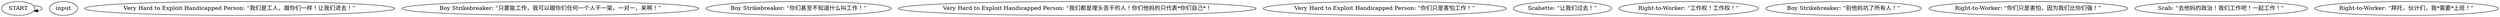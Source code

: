 # GATES / SCAB barks four
# a whole bunch of scabs barks for some other location
# ==================================================
digraph G {
	  0 [label="START"];
	  1 [label="input"];
	  2 [label="Very Hard to Exploit Handicapped Person: “我们是工人，跟你们一样！让我们进去！”"];
	  3 [label="Boy Strikebreaker: “只要能工作，我可以跟你们任何一个人干一架。一对一，来啊！”"];
	  4 [label="Boy Strikebreaker: “你们甚至不知道什么叫工作！”"];
	  5 [label="Very Hard to Exploit Handicapped Person: “我们都是埋头苦干的人！你们他妈的只代表*你们自己*！"];
	  6 [label="Very Hard to Exploit Handicapped Person: “你们只是害怕工作！”"];
	  7 [label="Scabette: “让我们过去！”"];
	  8 [label="Right-to-Worker: “工作权！工作权！”"];
	  9 [label="Boy Strikebreaker: “别他妈坑了所有人！”"];
	  10 [label="Right-to-Worker: “你们只是害怕，因为我们比你们强！”"];
	  11 [label="Scab: “去他妈的政治！我们工作吧！一起工作！”"];
	  12 [label="Right-to-Worker: “拜托，伙计们，我*需要*上班！”"];
	  0 -> 0
}

